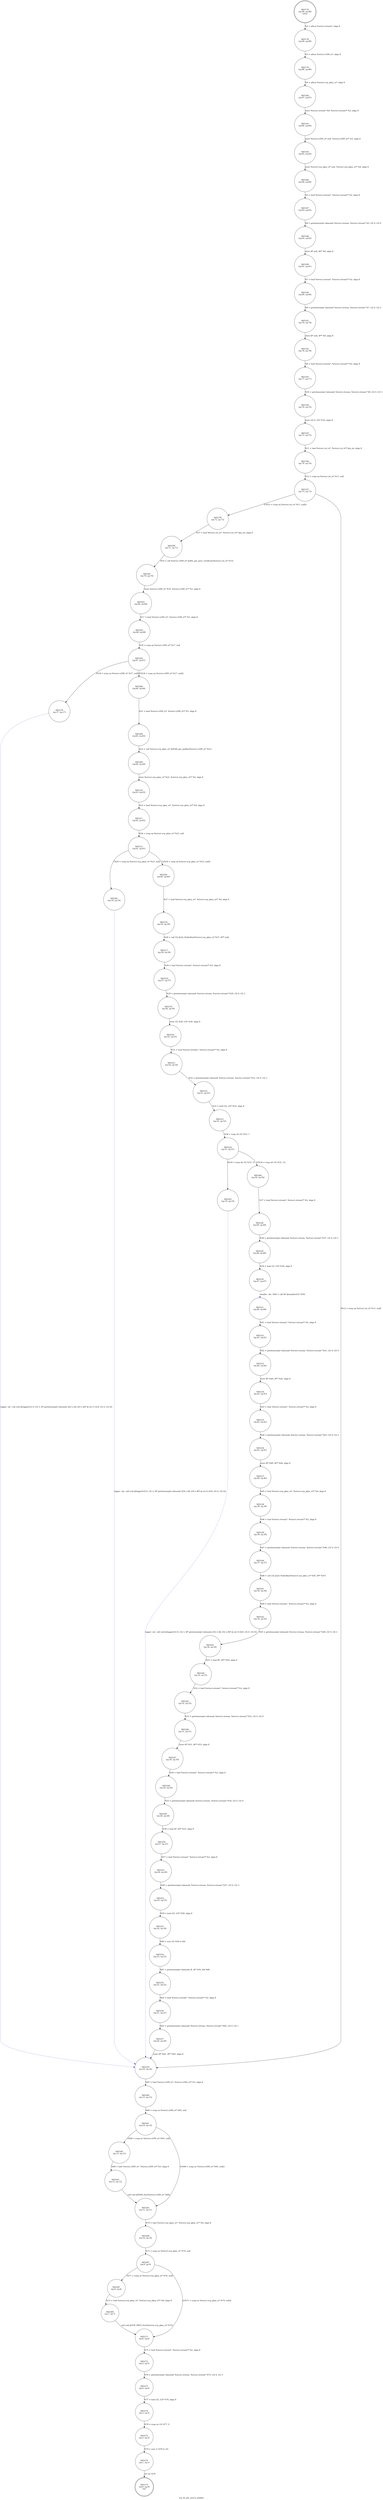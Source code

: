 digraph tcp_tls_get_server_pubkey {
label="tcp_tls_get_server_pubkey"
65175 [label="N65175\n(rp:0, ep:0)\nexit", shape="doublecircle"]
65176 [label="N65176\n(rp:90, ep:90)\nentry", shape="doublecircle"]
65176 -> 65178 [label="%2 = alloca %struct.stream*, align 8"]
65178 [label="N65178\n(rp:89, ep:89)", shape="circle"]
65178 -> 65179 [label="%3 = alloca %struct.x509_st*, align 8"]
65179 [label="N65179\n(rp:88, ep:88)", shape="circle"]
65179 -> 65180 [label="%4 = alloca %struct.evp_pkey_st*, align 8"]
65180 [label="N65180\n(rp:87, ep:87)", shape="circle"]
65180 -> 65183 [label="store %struct.stream* %0, %struct.stream** %2, align 8"]
65183 [label="N65183\n(rp:86, ep:86)", shape="circle"]
65183 -> 65185 [label="store %struct.x509_st* null, %struct.x509_st** %3, align 8"]
65185 [label="N65185\n(rp:85, ep:85)", shape="circle"]
65185 -> 65186 [label="store %struct.evp_pkey_st* null, %struct.evp_pkey_st** %4, align 8"]
65186 [label="N65186\n(rp:84, ep:84)", shape="circle"]
65186 -> 65187 [label="%5 = load %struct.stream*, %struct.stream** %2, align 8"]
65187 [label="N65187\n(rp:83, ep:83)", shape="circle"]
65187 -> 65188 [label="%6 = getelementptr inbounds %struct.stream, %struct.stream* %5, i32 0, i32 0"]
65188 [label="N65188\n(rp:82, ep:82)", shape="circle"]
65188 -> 65189 [label="store i8* null, i8** %6, align 8"]
65189 [label="N65189\n(rp:81, ep:81)", shape="circle"]
65189 -> 65190 [label="%7 = load %struct.stream*, %struct.stream** %2, align 8"]
65190 [label="N65190\n(rp:80, ep:80)", shape="circle"]
65190 -> 65191 [label="%8 = getelementptr inbounds %struct.stream, %struct.stream* %7, i32 0, i32 2"]
65191 [label="N65191\n(rp:79, ep:79)", shape="circle"]
65191 -> 65192 [label="store i8* null, i8** %8, align 8"]
65192 [label="N65192\n(rp:78, ep:78)", shape="circle"]
65192 -> 65193 [label="%9 = load %struct.stream*, %struct.stream** %2, align 8"]
65193 [label="N65193\n(rp:77, ep:77)", shape="circle"]
65193 -> 65194 [label="%10 = getelementptr inbounds %struct.stream, %struct.stream* %9, i32 0, i32 3"]
65194 [label="N65194\n(rp:76, ep:76)", shape="circle"]
65194 -> 65195 [label="store i32 0, i32* %10, align 8"]
65195 [label="N65195\n(rp:75, ep:75)", shape="circle"]
65195 -> 65196 [label="%11 = load %struct.ssl_st*, %struct.ssl_st** @g_ssl, align 8"]
65196 [label="N65196\n(rp:74, ep:74)", shape="circle"]
65196 -> 65197 [label="%12 = icmp eq %struct.ssl_st* %11, null"]
65197 [label="N65197\n(rp:73, ep:73)", shape="circle"]
65197 -> 65278 [label="[!(%12 = icmp eq %struct.ssl_st* %11, null)]"]
65197 -> 65259 [label="[%12 = icmp eq %struct.ssl_st* %11, null]"]
65200 [label="N65200\n(rp:71, ep:71)", shape="circle"]
65200 -> 65201 [label="%16 = call %struct.x509_st* @SSL_get_peer_certificate(%struct.ssl_st* %15)"]
65201 [label="N65201\n(rp:70, ep:70)", shape="circle"]
65201 -> 65202 [label="store %struct.x509_st* %16, %struct.x509_st** %3, align 8"]
65202 [label="N65202\n(rp:69, ep:69)", shape="circle"]
65202 -> 65203 [label="%17 = load %struct.x509_st*, %struct.x509_st** %3, align 8"]
65203 [label="N65203\n(rp:68, ep:68)", shape="circle"]
65203 -> 65204 [label="%18 = icmp eq %struct.x509_st* %17, null"]
65204 [label="N65204\n(rp:67, ep:67)", shape="circle"]
65204 -> 65279 [label="[%18 = icmp eq %struct.x509_st* %17, null]"]
65204 -> 65280 [label="[!(%18 = icmp eq %struct.x509_st* %17, null)]"]
65208 [label="N65208\n(rp:65, ep:65)", shape="circle"]
65208 -> 65209 [label="%22 = call %struct.evp_pkey_st* @X509_get_pubkey(%struct.x509_st* %21)"]
65209 [label="N65209\n(rp:64, ep:64)", shape="circle"]
65209 -> 65210 [label="store %struct.evp_pkey_st* %22, %struct.evp_pkey_st** %4, align 8"]
65210 [label="N65210\n(rp:63, ep:63)", shape="circle"]
65210 -> 65211 [label="%23 = load %struct.evp_pkey_st*, %struct.evp_pkey_st** %4, align 8"]
65211 [label="N65211\n(rp:62, ep:62)", shape="circle"]
65211 -> 65212 [label="%24 = icmp eq %struct.evp_pkey_st* %23, null"]
65212 [label="N65212\n(rp:61, ep:61)", shape="circle"]
65212 -> 65281 [label="[%24 = icmp eq %struct.evp_pkey_st* %23, null]"]
65212 -> 65282 [label="[!(%24 = icmp eq %struct.evp_pkey_st* %23, null)]"]
65216 [label="N65216\n(rp:59, ep:59)", shape="circle"]
65216 -> 65217 [label="%28 = call i32 @i2d_PublicKey(%struct.evp_pkey_st* %27, i8** null)"]
65217 [label="N65217\n(rp:58, ep:58)", shape="circle"]
65217 -> 65218 [label="%29 = load %struct.stream*, %struct.stream** %2, align 8"]
65218 [label="N65218\n(rp:57, ep:57)", shape="circle"]
65218 -> 65219 [label="%30 = getelementptr inbounds %struct.stream, %struct.stream* %29, i32 0, i32 3"]
65219 [label="N65219\n(rp:56, ep:56)", shape="circle"]
65219 -> 65220 [label="store i32 %28, i32* %30, align 8"]
65220 [label="N65220\n(rp:55, ep:55)", shape="circle"]
65220 -> 65221 [label="%31 = load %struct.stream*, %struct.stream** %2, align 8"]
65221 [label="N65221\n(rp:54, ep:54)", shape="circle"]
65221 -> 65222 [label="%32 = getelementptr inbounds %struct.stream, %struct.stream* %31, i32 0, i32 3"]
65222 [label="N65222\n(rp:53, ep:53)", shape="circle"]
65222 -> 65223 [label="%33 = load i32, i32* %32, align 8"]
65223 [label="N65223\n(rp:52, ep:52)", shape="circle"]
65223 -> 65224 [label="%34 = icmp ult i32 %33, 1"]
65224 [label="N65224\n(rp:51, ep:51)", shape="circle"]
65224 -> 65283 [label="[%34 = icmp ult i32 %33, 1]"]
65224 -> 65284 [label="[!(%34 = icmp ult i32 %33, 1)]"]
65228 [label="N65228\n(rp:49, ep:49)", shape="circle"]
65228 -> 65229 [label="%38 = getelementptr inbounds %struct.stream, %struct.stream* %37, i32 0, i32 3"]
65229 [label="N65229\n(rp:48, ep:48)", shape="circle"]
65229 -> 65230 [label="%39 = load i32, i32* %38, align 8"]
65230 [label="N65230\n(rp:47, ep:47)", shape="circle"]
65230 -> 65231 [label="xmalloc --@-- %40 = call i8* @xmalloc(i32 %39)", style="dashed", color="blue"]
65231 [label="N65231\n(rp:46, ep:46)", shape="circle"]
65231 -> 65232 [label="%41 = load %struct.stream*, %struct.stream** %2, align 8"]
65232 [label="N65232\n(rp:45, ep:45)", shape="circle"]
65232 -> 65233 [label="%42 = getelementptr inbounds %struct.stream, %struct.stream* %41, i32 0, i32 0"]
65233 [label="N65233\n(rp:44, ep:44)", shape="circle"]
65233 -> 65234 [label="store i8* %40, i8** %42, align 8"]
65234 [label="N65234\n(rp:43, ep:43)", shape="circle"]
65234 -> 65235 [label="%43 = load %struct.stream*, %struct.stream** %2, align 8"]
65235 [label="N65235\n(rp:42, ep:42)", shape="circle"]
65235 -> 65236 [label="%44 = getelementptr inbounds %struct.stream, %struct.stream* %43, i32 0, i32 2"]
65236 [label="N65236\n(rp:41, ep:41)", shape="circle"]
65236 -> 65237 [label="store i8* %40, i8** %44, align 8"]
65237 [label="N65237\n(rp:40, ep:40)", shape="circle"]
65237 -> 65238 [label="%45 = load %struct.evp_pkey_st*, %struct.evp_pkey_st** %4, align 8"]
65238 [label="N65238\n(rp:39, ep:39)", shape="circle"]
65238 -> 65239 [label="%46 = load %struct.stream*, %struct.stream** %2, align 8"]
65239 [label="N65239\n(rp:38, ep:38)", shape="circle"]
65239 -> 65240 [label="%47 = getelementptr inbounds %struct.stream, %struct.stream* %46, i32 0, i32 0"]
65240 [label="N65240\n(rp:37, ep:37)", shape="circle"]
65240 -> 65241 [label="%48 = call i32 @i2d_PublicKey(%struct.evp_pkey_st* %45, i8** %47)"]
65241 [label="N65241\n(rp:36, ep:36)", shape="circle"]
65241 -> 65242 [label="%49 = load %struct.stream*, %struct.stream** %2, align 8"]
65242 [label="N65242\n(rp:35, ep:35)", shape="circle"]
65242 -> 65243 [label="%50 = getelementptr inbounds %struct.stream, %struct.stream* %49, i32 0, i32 2"]
65243 [label="N65243\n(rp:34, ep:34)", shape="circle"]
65243 -> 65244 [label="%51 = load i8*, i8** %50, align 8"]
65244 [label="N65244\n(rp:33, ep:33)", shape="circle"]
65244 -> 65245 [label="%52 = load %struct.stream*, %struct.stream** %2, align 8"]
65245 [label="N65245\n(rp:32, ep:32)", shape="circle"]
65245 -> 65246 [label="%53 = getelementptr inbounds %struct.stream, %struct.stream* %52, i32 0, i32 0"]
65246 [label="N65246\n(rp:31, ep:31)", shape="circle"]
65246 -> 65247 [label="store i8* %51, i8** %53, align 8"]
65247 [label="N65247\n(rp:30, ep:30)", shape="circle"]
65247 -> 65248 [label="%54 = load %struct.stream*, %struct.stream** %2, align 8"]
65248 [label="N65248\n(rp:29, ep:29)", shape="circle"]
65248 -> 65249 [label="%55 = getelementptr inbounds %struct.stream, %struct.stream* %54, i32 0, i32 0"]
65249 [label="N65249\n(rp:28, ep:28)", shape="circle"]
65249 -> 65250 [label="%56 = load i8*, i8** %55, align 8"]
65250 [label="N65250\n(rp:27, ep:27)", shape="circle"]
65250 -> 65251 [label="%57 = load %struct.stream*, %struct.stream** %2, align 8"]
65251 [label="N65251\n(rp:26, ep:26)", shape="circle"]
65251 -> 65252 [label="%58 = getelementptr inbounds %struct.stream, %struct.stream* %57, i32 0, i32 3"]
65252 [label="N65252\n(rp:25, ep:25)", shape="circle"]
65252 -> 65253 [label="%59 = load i32, i32* %58, align 8"]
65253 [label="N65253\n(rp:24, ep:24)", shape="circle"]
65253 -> 65254 [label="%60 = zext i32 %59 to i64"]
65254 [label="N65254\n(rp:23, ep:23)", shape="circle"]
65254 -> 65255 [label="%61 = getelementptr inbounds i8, i8* %56, i64 %60"]
65255 [label="N65255\n(rp:22, ep:22)", shape="circle"]
65255 -> 65256 [label="%62 = load %struct.stream*, %struct.stream** %2, align 8"]
65256 [label="N65256\n(rp:21, ep:21)", shape="circle"]
65256 -> 65257 [label="%63 = getelementptr inbounds %struct.stream, %struct.stream* %62, i32 0, i32 1"]
65257 [label="N65257\n(rp:20, ep:20)", shape="circle"]
65257 -> 65259 [label="store i8* %61, i8** %63, align 8"]
65259 [label="N65259\n(rp:16, ep:16)", shape="circle"]
65259 -> 65260 [label="%65 = load %struct.x509_st*, %struct.x509_st** %3, align 8"]
65260 [label="N65260\n(rp:15, ep:15)", shape="circle"]
65260 -> 65261 [label="%66 = icmp ne %struct.x509_st* %65, null"]
65261 [label="N65261\n(rp:14, ep:14)", shape="circle"]
65261 -> 65285 [label="[%66 = icmp ne %struct.x509_st* %65, null]"]
65261 -> 65265 [label="[!(%66 = icmp ne %struct.x509_st* %65, null)]"]
65263 [label="N65263\n(rp:12, ep:12)", shape="circle"]
65263 -> 65265 [label="call void @X509_free(%struct.x509_st* %68)"]
65265 [label="N65265\n(rp:11, ep:11)", shape="circle"]
65265 -> 65266 [label="%70 = load %struct.evp_pkey_st*, %struct.evp_pkey_st** %4, align 8"]
65266 [label="N65266\n(rp:10, ep:10)", shape="circle"]
65266 -> 65267 [label="%71 = icmp ne %struct.evp_pkey_st* %70, null"]
65267 [label="N65267\n(rp:9, ep:9)", shape="circle"]
65267 -> 65287 [label="[%71 = icmp ne %struct.evp_pkey_st* %70, null]"]
65267 -> 65271 [label="[!(%71 = icmp ne %struct.evp_pkey_st* %70, null)]"]
65269 [label="N65269\n(rp:7, ep:7)", shape="circle"]
65269 -> 65271 [label="call void @EVP_PKEY_free(%struct.evp_pkey_st* %73)"]
65271 [label="N65271\n(rp:6, ep:6)", shape="circle"]
65271 -> 65272 [label="%75 = load %struct.stream*, %struct.stream** %2, align 8"]
65272 [label="N65272\n(rp:5, ep:5)", shape="circle"]
65272 -> 65273 [label="%76 = getelementptr inbounds %struct.stream, %struct.stream* %75, i32 0, i32 3"]
65273 [label="N65273\n(rp:4, ep:4)", shape="circle"]
65273 -> 65274 [label="%77 = load i32, i32* %76, align 8"]
65274 [label="N65274\n(rp:3, ep:3)", shape="circle"]
65274 -> 65275 [label="%78 = icmp ne i32 %77, 0"]
65275 [label="N65275\n(rp:2, ep:2)", shape="circle"]
65275 -> 65276 [label="%79 = zext i1 %78 to i32"]
65276 [label="N65276\n(rp:1, ep:1)", shape="circle"]
65276 -> 65175 [label="ret i32 %79"]
65278 [label="N65278\n(rp:72, ep:72)", shape="circle"]
65278 -> 65200 [label="%15 = load %struct.ssl_st*, %struct.ssl_st** @g_ssl, align 8"]
65279 [label="N65279\n(rp:17, ep:17)", shape="circle"]
65279 -> 65259 [label="logger --@-- call void @logger(i32 6, i32 3, i8* getelementptr inbounds ([63 x i8], [63 x i8]* @.str.11.618, i32 0, i32 0))", style="dashed", color="blue"]
65280 [label="N65280\n(rp:66, ep:66)", shape="circle"]
65280 -> 65208 [label="%21 = load %struct.x509_st*, %struct.x509_st** %3, align 8"]
65281 [label="N65281\n(rp:18, ep:18)", shape="circle"]
65281 -> 65259 [label="logger --@-- call void @logger(i32 6, i32 3, i8* getelementptr inbounds ([54 x i8], [54 x i8]* @.str.12.619, i32 0, i32 0))", style="dashed", color="blue"]
65282 [label="N65282\n(rp:60, ep:60)", shape="circle"]
65282 -> 65216 [label="%27 = load %struct.evp_pkey_st*, %struct.evp_pkey_st** %4, align 8"]
65283 [label="N65283\n(rp:19, ep:19)", shape="circle"]
65283 -> 65259 [label="logger --@-- call void @logger(i32 6, i32 3, i8* getelementptr inbounds ([52 x i8], [52 x i8]* @.str.13.620, i32 0, i32 0))", style="dashed", color="blue"]
65284 [label="N65284\n(rp:50, ep:50)", shape="circle"]
65284 -> 65228 [label="%37 = load %struct.stream*, %struct.stream** %2, align 8"]
65285 [label="N65285\n(rp:13, ep:13)", shape="circle"]
65285 -> 65263 [label="%68 = load %struct.x509_st*, %struct.x509_st** %3, align 8"]
65287 [label="N65287\n(rp:8, ep:8)", shape="circle"]
65287 -> 65269 [label="%73 = load %struct.evp_pkey_st*, %struct.evp_pkey_st** %4, align 8"]
}
